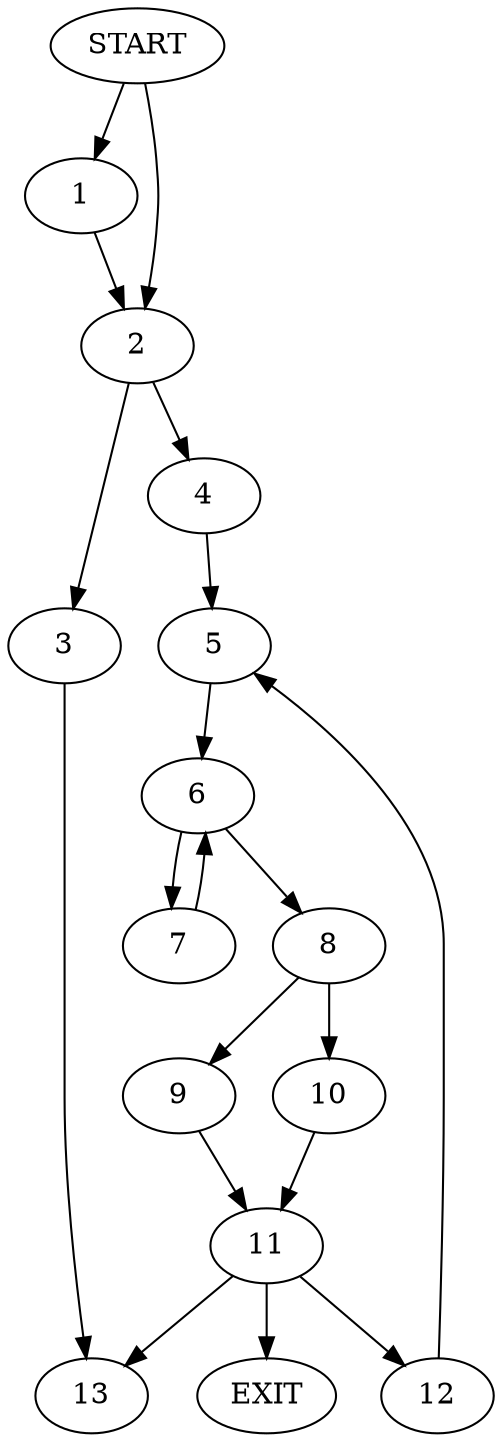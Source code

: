 digraph { 
0 [label="START"];
1;
2;
3;
4;
5;
6;
7;
8;
9;
10;
11;
12;
13;
14[label="EXIT"];
0 -> 1;
0 -> 2;
1 -> 2;
2 -> 3;
2 -> 4;
3 -> 13;
4 -> 5;
5 -> 6;
6 -> 7;
6 -> 8;
7 -> 6;
8 -> 9;
8 -> 10;
9 -> 11;
10 -> 11;
11 -> 14;
11 -> 12;
11:s2 -> 13;
12 -> 5;
}